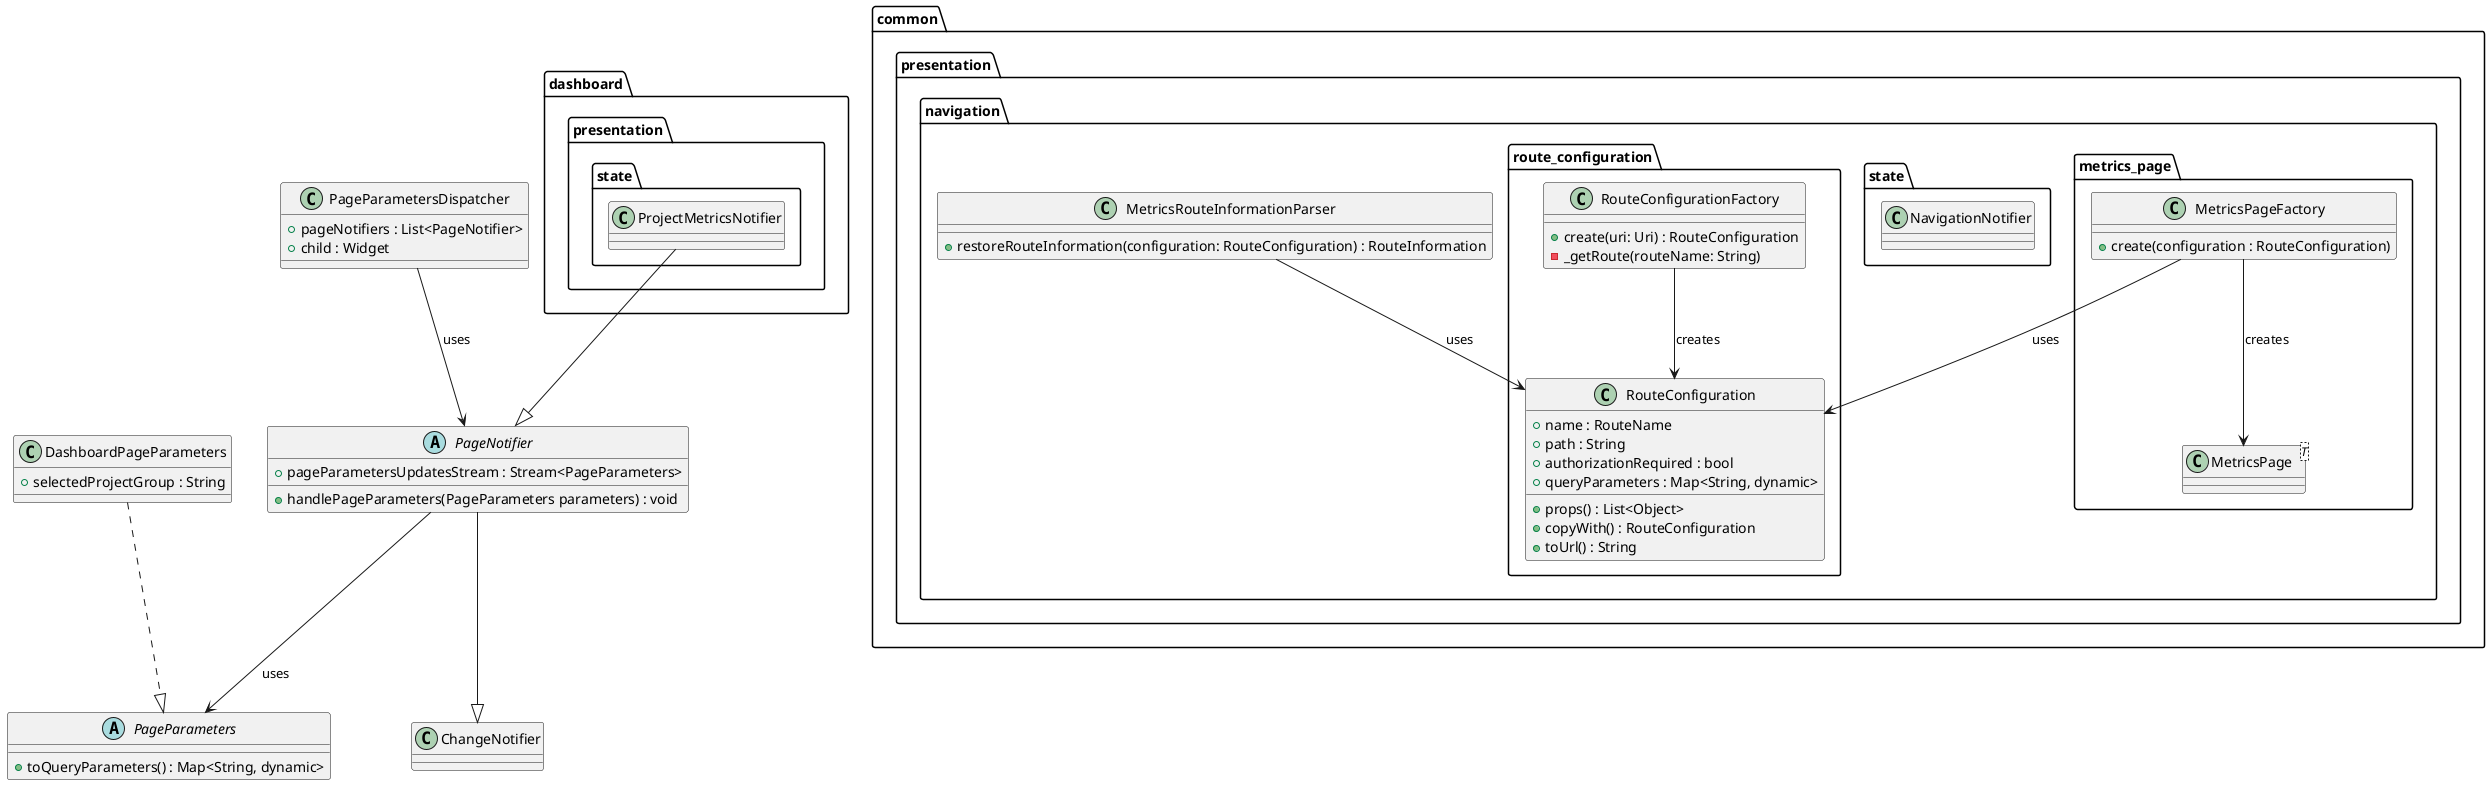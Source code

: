 @startuml

abstract class PageNotifier {
    + pageParametersUpdatesStream : Stream<PageParameters>

    + handlePageParameters(PageParameters parameters) : void
}

class PageParametersDispatcher {
    + pageNotifiers : List<PageNotifier>
    + child : Widget
}

abstract class PageParameters {
    + toQueryParameters() : Map<String, dynamic>
}

class DashboardPageParameters {
    + selectedProjectGroup : String
}

package common.presentation {
    package navigation {
        class MetricsRouteInformationParser {
            + restoreRouteInformation(configuration: RouteConfiguration) : RouteInformation
        }

        package metrics_page {
            class MetricsPage<T> {}

            class MetricsPageFactory {
                + create(configuration : RouteConfiguration)
            }
        }

        package route_configuration {
            class RouteConfiguration {
                + name : RouteName
                + path : String
                + authorizationRequired : bool
                + queryParameters : Map<String, dynamic>

                + props() : List<Object>
                + copyWith() : RouteConfiguration
                + toUrl() : String
            }

            class RouteConfigurationFactory {
                + create(uri: Uri) : RouteConfiguration
                - _getRoute(routeName: String)
            }
        }

        package state {
            class NavigationNotifier {}
        }
    }


}

package dashboard.presentation.state {
    class ProjectMetricsNotifier {}
}

PageParametersDispatcher --> PageNotifier : uses

PageNotifier --|> ChangeNotifier
PageNotifier --> PageParameters : uses

ProjectMetricsNotifier --|> PageNotifier

MetricsPageFactory --> MetricsPage : creates

MetricsPageFactory --> RouteConfiguration : uses

RouteConfigurationFactory --> RouteConfiguration : creates

DashboardPageParameters ..|> PageParameters

MetricsRouteInformationParser --> RouteConfiguration : uses

@enduml
